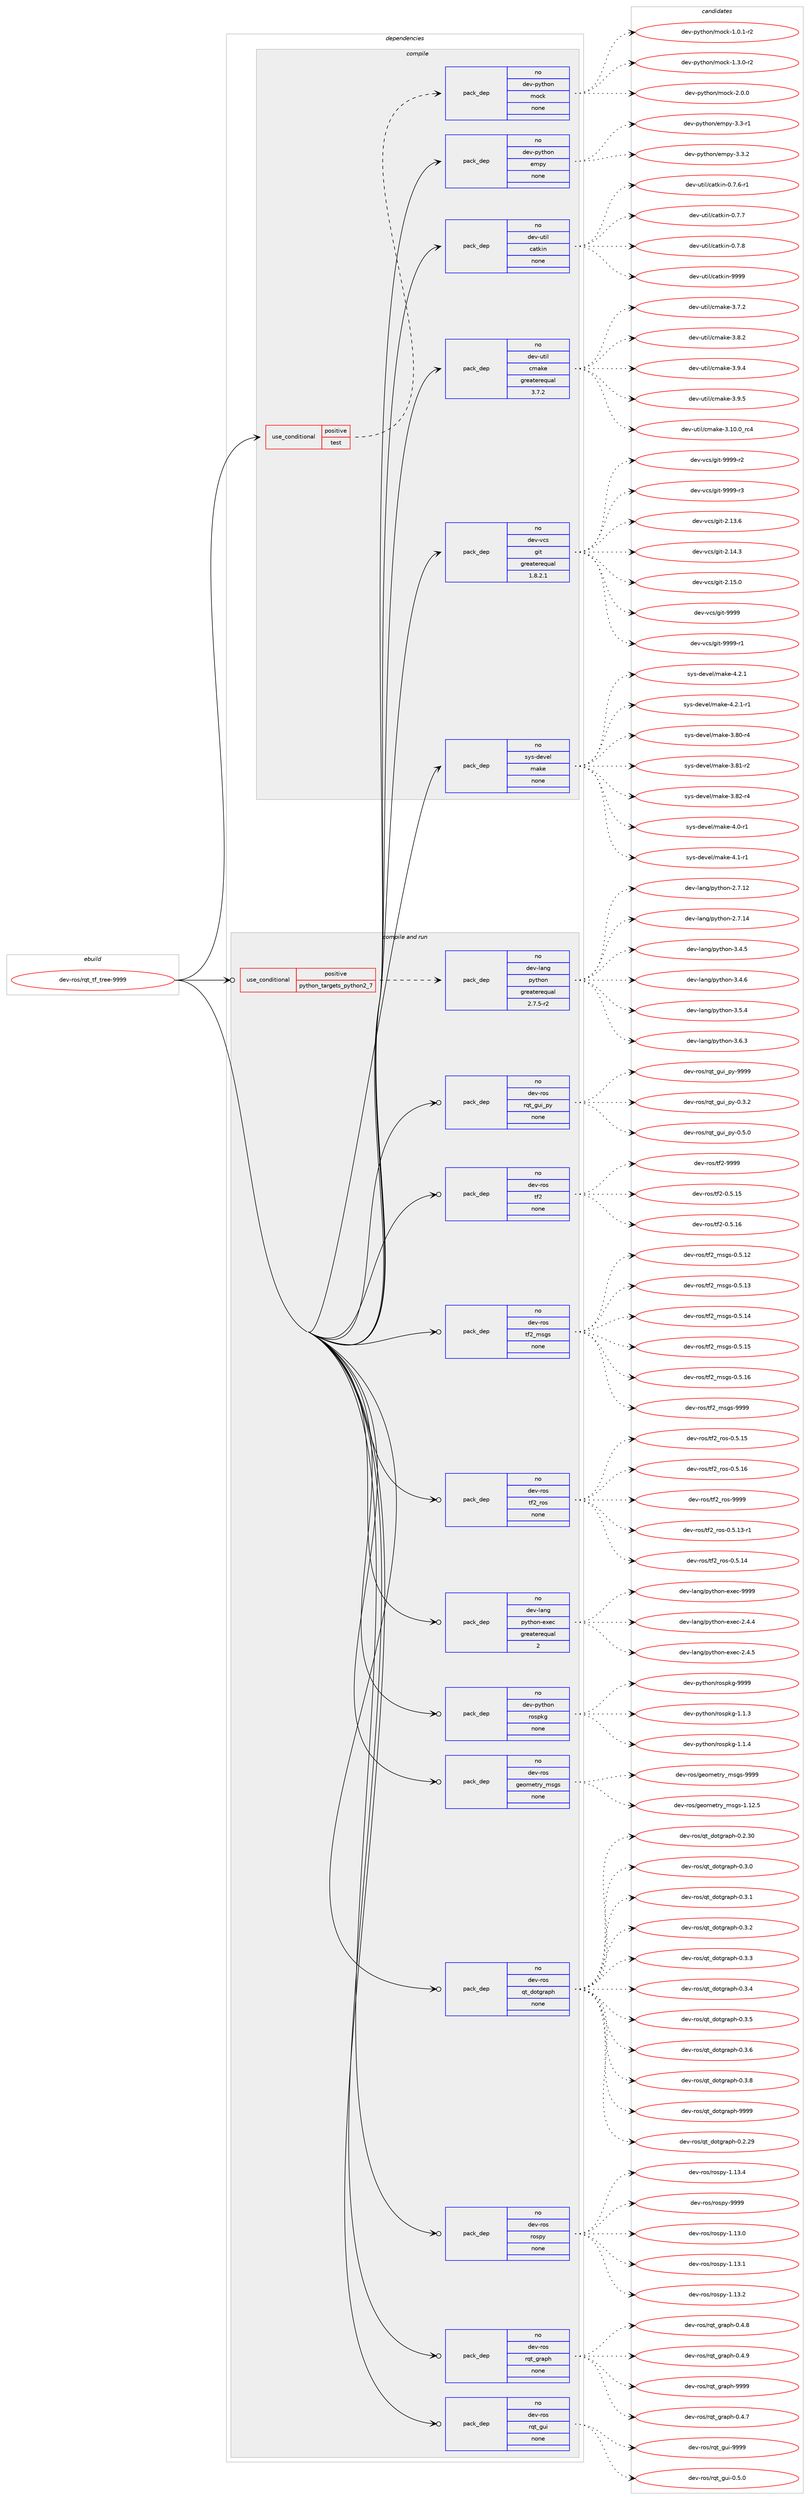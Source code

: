 digraph prolog {

# *************
# Graph options
# *************

newrank=true;
concentrate=true;
compound=true;
graph [rankdir=LR,fontname=Helvetica,fontsize=10,ranksep=1.5];#, ranksep=2.5, nodesep=0.2];
edge  [arrowhead=vee];
node  [fontname=Helvetica,fontsize=10];

# **********
# The ebuild
# **********

subgraph cluster_leftcol {
color=gray;
rank=same;
label=<<i>ebuild</i>>;
id [label="dev-ros/rqt_tf_tree-9999", color=red, width=4, href="../dev-ros/rqt_tf_tree-9999.svg"];
}

# ****************
# The dependencies
# ****************

subgraph cluster_midcol {
color=gray;
label=<<i>dependencies</i>>;
subgraph cluster_compile {
fillcolor="#eeeeee";
style=filled;
label=<<i>compile</i>>;
subgraph cond47125 {
dependency213702 [label=<<TABLE BORDER="0" CELLBORDER="1" CELLSPACING="0" CELLPADDING="4"><TR><TD ROWSPAN="3" CELLPADDING="10">use_conditional</TD></TR><TR><TD>positive</TD></TR><TR><TD>test</TD></TR></TABLE>>, shape=none, color=red];
subgraph pack162587 {
dependency213703 [label=<<TABLE BORDER="0" CELLBORDER="1" CELLSPACING="0" CELLPADDING="4" WIDTH="220"><TR><TD ROWSPAN="6" CELLPADDING="30">pack_dep</TD></TR><TR><TD WIDTH="110">no</TD></TR><TR><TD>dev-python</TD></TR><TR><TD>mock</TD></TR><TR><TD>none</TD></TR><TR><TD></TD></TR></TABLE>>, shape=none, color=blue];
}
dependency213702:e -> dependency213703:w [weight=20,style="dashed",arrowhead="vee"];
}
id:e -> dependency213702:w [weight=20,style="solid",arrowhead="vee"];
subgraph pack162588 {
dependency213704 [label=<<TABLE BORDER="0" CELLBORDER="1" CELLSPACING="0" CELLPADDING="4" WIDTH="220"><TR><TD ROWSPAN="6" CELLPADDING="30">pack_dep</TD></TR><TR><TD WIDTH="110">no</TD></TR><TR><TD>dev-python</TD></TR><TR><TD>empy</TD></TR><TR><TD>none</TD></TR><TR><TD></TD></TR></TABLE>>, shape=none, color=blue];
}
id:e -> dependency213704:w [weight=20,style="solid",arrowhead="vee"];
subgraph pack162589 {
dependency213705 [label=<<TABLE BORDER="0" CELLBORDER="1" CELLSPACING="0" CELLPADDING="4" WIDTH="220"><TR><TD ROWSPAN="6" CELLPADDING="30">pack_dep</TD></TR><TR><TD WIDTH="110">no</TD></TR><TR><TD>dev-util</TD></TR><TR><TD>catkin</TD></TR><TR><TD>none</TD></TR><TR><TD></TD></TR></TABLE>>, shape=none, color=blue];
}
id:e -> dependency213705:w [weight=20,style="solid",arrowhead="vee"];
subgraph pack162590 {
dependency213706 [label=<<TABLE BORDER="0" CELLBORDER="1" CELLSPACING="0" CELLPADDING="4" WIDTH="220"><TR><TD ROWSPAN="6" CELLPADDING="30">pack_dep</TD></TR><TR><TD WIDTH="110">no</TD></TR><TR><TD>dev-util</TD></TR><TR><TD>cmake</TD></TR><TR><TD>greaterequal</TD></TR><TR><TD>3.7.2</TD></TR></TABLE>>, shape=none, color=blue];
}
id:e -> dependency213706:w [weight=20,style="solid",arrowhead="vee"];
subgraph pack162591 {
dependency213707 [label=<<TABLE BORDER="0" CELLBORDER="1" CELLSPACING="0" CELLPADDING="4" WIDTH="220"><TR><TD ROWSPAN="6" CELLPADDING="30">pack_dep</TD></TR><TR><TD WIDTH="110">no</TD></TR><TR><TD>dev-vcs</TD></TR><TR><TD>git</TD></TR><TR><TD>greaterequal</TD></TR><TR><TD>1.8.2.1</TD></TR></TABLE>>, shape=none, color=blue];
}
id:e -> dependency213707:w [weight=20,style="solid",arrowhead="vee"];
subgraph pack162592 {
dependency213708 [label=<<TABLE BORDER="0" CELLBORDER="1" CELLSPACING="0" CELLPADDING="4" WIDTH="220"><TR><TD ROWSPAN="6" CELLPADDING="30">pack_dep</TD></TR><TR><TD WIDTH="110">no</TD></TR><TR><TD>sys-devel</TD></TR><TR><TD>make</TD></TR><TR><TD>none</TD></TR><TR><TD></TD></TR></TABLE>>, shape=none, color=blue];
}
id:e -> dependency213708:w [weight=20,style="solid",arrowhead="vee"];
}
subgraph cluster_compileandrun {
fillcolor="#eeeeee";
style=filled;
label=<<i>compile and run</i>>;
subgraph cond47126 {
dependency213709 [label=<<TABLE BORDER="0" CELLBORDER="1" CELLSPACING="0" CELLPADDING="4"><TR><TD ROWSPAN="3" CELLPADDING="10">use_conditional</TD></TR><TR><TD>positive</TD></TR><TR><TD>python_targets_python2_7</TD></TR></TABLE>>, shape=none, color=red];
subgraph pack162593 {
dependency213710 [label=<<TABLE BORDER="0" CELLBORDER="1" CELLSPACING="0" CELLPADDING="4" WIDTH="220"><TR><TD ROWSPAN="6" CELLPADDING="30">pack_dep</TD></TR><TR><TD WIDTH="110">no</TD></TR><TR><TD>dev-lang</TD></TR><TR><TD>python</TD></TR><TR><TD>greaterequal</TD></TR><TR><TD>2.7.5-r2</TD></TR></TABLE>>, shape=none, color=blue];
}
dependency213709:e -> dependency213710:w [weight=20,style="dashed",arrowhead="vee"];
}
id:e -> dependency213709:w [weight=20,style="solid",arrowhead="odotvee"];
subgraph pack162594 {
dependency213711 [label=<<TABLE BORDER="0" CELLBORDER="1" CELLSPACING="0" CELLPADDING="4" WIDTH="220"><TR><TD ROWSPAN="6" CELLPADDING="30">pack_dep</TD></TR><TR><TD WIDTH="110">no</TD></TR><TR><TD>dev-lang</TD></TR><TR><TD>python-exec</TD></TR><TR><TD>greaterequal</TD></TR><TR><TD>2</TD></TR></TABLE>>, shape=none, color=blue];
}
id:e -> dependency213711:w [weight=20,style="solid",arrowhead="odotvee"];
subgraph pack162595 {
dependency213712 [label=<<TABLE BORDER="0" CELLBORDER="1" CELLSPACING="0" CELLPADDING="4" WIDTH="220"><TR><TD ROWSPAN="6" CELLPADDING="30">pack_dep</TD></TR><TR><TD WIDTH="110">no</TD></TR><TR><TD>dev-python</TD></TR><TR><TD>rospkg</TD></TR><TR><TD>none</TD></TR><TR><TD></TD></TR></TABLE>>, shape=none, color=blue];
}
id:e -> dependency213712:w [weight=20,style="solid",arrowhead="odotvee"];
subgraph pack162596 {
dependency213713 [label=<<TABLE BORDER="0" CELLBORDER="1" CELLSPACING="0" CELLPADDING="4" WIDTH="220"><TR><TD ROWSPAN="6" CELLPADDING="30">pack_dep</TD></TR><TR><TD WIDTH="110">no</TD></TR><TR><TD>dev-ros</TD></TR><TR><TD>geometry_msgs</TD></TR><TR><TD>none</TD></TR><TR><TD></TD></TR></TABLE>>, shape=none, color=blue];
}
id:e -> dependency213713:w [weight=20,style="solid",arrowhead="odotvee"];
subgraph pack162597 {
dependency213714 [label=<<TABLE BORDER="0" CELLBORDER="1" CELLSPACING="0" CELLPADDING="4" WIDTH="220"><TR><TD ROWSPAN="6" CELLPADDING="30">pack_dep</TD></TR><TR><TD WIDTH="110">no</TD></TR><TR><TD>dev-ros</TD></TR><TR><TD>qt_dotgraph</TD></TR><TR><TD>none</TD></TR><TR><TD></TD></TR></TABLE>>, shape=none, color=blue];
}
id:e -> dependency213714:w [weight=20,style="solid",arrowhead="odotvee"];
subgraph pack162598 {
dependency213715 [label=<<TABLE BORDER="0" CELLBORDER="1" CELLSPACING="0" CELLPADDING="4" WIDTH="220"><TR><TD ROWSPAN="6" CELLPADDING="30">pack_dep</TD></TR><TR><TD WIDTH="110">no</TD></TR><TR><TD>dev-ros</TD></TR><TR><TD>rospy</TD></TR><TR><TD>none</TD></TR><TR><TD></TD></TR></TABLE>>, shape=none, color=blue];
}
id:e -> dependency213715:w [weight=20,style="solid",arrowhead="odotvee"];
subgraph pack162599 {
dependency213716 [label=<<TABLE BORDER="0" CELLBORDER="1" CELLSPACING="0" CELLPADDING="4" WIDTH="220"><TR><TD ROWSPAN="6" CELLPADDING="30">pack_dep</TD></TR><TR><TD WIDTH="110">no</TD></TR><TR><TD>dev-ros</TD></TR><TR><TD>rqt_graph</TD></TR><TR><TD>none</TD></TR><TR><TD></TD></TR></TABLE>>, shape=none, color=blue];
}
id:e -> dependency213716:w [weight=20,style="solid",arrowhead="odotvee"];
subgraph pack162600 {
dependency213717 [label=<<TABLE BORDER="0" CELLBORDER="1" CELLSPACING="0" CELLPADDING="4" WIDTH="220"><TR><TD ROWSPAN="6" CELLPADDING="30">pack_dep</TD></TR><TR><TD WIDTH="110">no</TD></TR><TR><TD>dev-ros</TD></TR><TR><TD>rqt_gui</TD></TR><TR><TD>none</TD></TR><TR><TD></TD></TR></TABLE>>, shape=none, color=blue];
}
id:e -> dependency213717:w [weight=20,style="solid",arrowhead="odotvee"];
subgraph pack162601 {
dependency213718 [label=<<TABLE BORDER="0" CELLBORDER="1" CELLSPACING="0" CELLPADDING="4" WIDTH="220"><TR><TD ROWSPAN="6" CELLPADDING="30">pack_dep</TD></TR><TR><TD WIDTH="110">no</TD></TR><TR><TD>dev-ros</TD></TR><TR><TD>rqt_gui_py</TD></TR><TR><TD>none</TD></TR><TR><TD></TD></TR></TABLE>>, shape=none, color=blue];
}
id:e -> dependency213718:w [weight=20,style="solid",arrowhead="odotvee"];
subgraph pack162602 {
dependency213719 [label=<<TABLE BORDER="0" CELLBORDER="1" CELLSPACING="0" CELLPADDING="4" WIDTH="220"><TR><TD ROWSPAN="6" CELLPADDING="30">pack_dep</TD></TR><TR><TD WIDTH="110">no</TD></TR><TR><TD>dev-ros</TD></TR><TR><TD>tf2</TD></TR><TR><TD>none</TD></TR><TR><TD></TD></TR></TABLE>>, shape=none, color=blue];
}
id:e -> dependency213719:w [weight=20,style="solid",arrowhead="odotvee"];
subgraph pack162603 {
dependency213720 [label=<<TABLE BORDER="0" CELLBORDER="1" CELLSPACING="0" CELLPADDING="4" WIDTH="220"><TR><TD ROWSPAN="6" CELLPADDING="30">pack_dep</TD></TR><TR><TD WIDTH="110">no</TD></TR><TR><TD>dev-ros</TD></TR><TR><TD>tf2_msgs</TD></TR><TR><TD>none</TD></TR><TR><TD></TD></TR></TABLE>>, shape=none, color=blue];
}
id:e -> dependency213720:w [weight=20,style="solid",arrowhead="odotvee"];
subgraph pack162604 {
dependency213721 [label=<<TABLE BORDER="0" CELLBORDER="1" CELLSPACING="0" CELLPADDING="4" WIDTH="220"><TR><TD ROWSPAN="6" CELLPADDING="30">pack_dep</TD></TR><TR><TD WIDTH="110">no</TD></TR><TR><TD>dev-ros</TD></TR><TR><TD>tf2_ros</TD></TR><TR><TD>none</TD></TR><TR><TD></TD></TR></TABLE>>, shape=none, color=blue];
}
id:e -> dependency213721:w [weight=20,style="solid",arrowhead="odotvee"];
}
subgraph cluster_run {
fillcolor="#eeeeee";
style=filled;
label=<<i>run</i>>;
}
}

# **************
# The candidates
# **************

subgraph cluster_choices {
rank=same;
color=gray;
label=<<i>candidates</i>>;

subgraph choice162587 {
color=black;
nodesep=1;
choice1001011184511212111610411111047109111991074549464846494511450 [label="dev-python/mock-1.0.1-r2", color=red, width=4,href="../dev-python/mock-1.0.1-r2.svg"];
choice1001011184511212111610411111047109111991074549465146484511450 [label="dev-python/mock-1.3.0-r2", color=red, width=4,href="../dev-python/mock-1.3.0-r2.svg"];
choice100101118451121211161041111104710911199107455046484648 [label="dev-python/mock-2.0.0", color=red, width=4,href="../dev-python/mock-2.0.0.svg"];
dependency213703:e -> choice1001011184511212111610411111047109111991074549464846494511450:w [style=dotted,weight="100"];
dependency213703:e -> choice1001011184511212111610411111047109111991074549465146484511450:w [style=dotted,weight="100"];
dependency213703:e -> choice100101118451121211161041111104710911199107455046484648:w [style=dotted,weight="100"];
}
subgraph choice162588 {
color=black;
nodesep=1;
choice1001011184511212111610411111047101109112121455146514511449 [label="dev-python/empy-3.3-r1", color=red, width=4,href="../dev-python/empy-3.3-r1.svg"];
choice1001011184511212111610411111047101109112121455146514650 [label="dev-python/empy-3.3.2", color=red, width=4,href="../dev-python/empy-3.3.2.svg"];
dependency213704:e -> choice1001011184511212111610411111047101109112121455146514511449:w [style=dotted,weight="100"];
dependency213704:e -> choice1001011184511212111610411111047101109112121455146514650:w [style=dotted,weight="100"];
}
subgraph choice162589 {
color=black;
nodesep=1;
choice100101118451171161051084799971161071051104548465546544511449 [label="dev-util/catkin-0.7.6-r1", color=red, width=4,href="../dev-util/catkin-0.7.6-r1.svg"];
choice10010111845117116105108479997116107105110454846554655 [label="dev-util/catkin-0.7.7", color=red, width=4,href="../dev-util/catkin-0.7.7.svg"];
choice10010111845117116105108479997116107105110454846554656 [label="dev-util/catkin-0.7.8", color=red, width=4,href="../dev-util/catkin-0.7.8.svg"];
choice100101118451171161051084799971161071051104557575757 [label="dev-util/catkin-9999", color=red, width=4,href="../dev-util/catkin-9999.svg"];
dependency213705:e -> choice100101118451171161051084799971161071051104548465546544511449:w [style=dotted,weight="100"];
dependency213705:e -> choice10010111845117116105108479997116107105110454846554655:w [style=dotted,weight="100"];
dependency213705:e -> choice10010111845117116105108479997116107105110454846554656:w [style=dotted,weight="100"];
dependency213705:e -> choice100101118451171161051084799971161071051104557575757:w [style=dotted,weight="100"];
}
subgraph choice162590 {
color=black;
nodesep=1;
choice1001011184511711610510847991099710710145514649484648951149952 [label="dev-util/cmake-3.10.0_rc4", color=red, width=4,href="../dev-util/cmake-3.10.0_rc4.svg"];
choice10010111845117116105108479910997107101455146554650 [label="dev-util/cmake-3.7.2", color=red, width=4,href="../dev-util/cmake-3.7.2.svg"];
choice10010111845117116105108479910997107101455146564650 [label="dev-util/cmake-3.8.2", color=red, width=4,href="../dev-util/cmake-3.8.2.svg"];
choice10010111845117116105108479910997107101455146574652 [label="dev-util/cmake-3.9.4", color=red, width=4,href="../dev-util/cmake-3.9.4.svg"];
choice10010111845117116105108479910997107101455146574653 [label="dev-util/cmake-3.9.5", color=red, width=4,href="../dev-util/cmake-3.9.5.svg"];
dependency213706:e -> choice1001011184511711610510847991099710710145514649484648951149952:w [style=dotted,weight="100"];
dependency213706:e -> choice10010111845117116105108479910997107101455146554650:w [style=dotted,weight="100"];
dependency213706:e -> choice10010111845117116105108479910997107101455146564650:w [style=dotted,weight="100"];
dependency213706:e -> choice10010111845117116105108479910997107101455146574652:w [style=dotted,weight="100"];
dependency213706:e -> choice10010111845117116105108479910997107101455146574653:w [style=dotted,weight="100"];
}
subgraph choice162591 {
color=black;
nodesep=1;
choice10010111845118991154710310511645504649514654 [label="dev-vcs/git-2.13.6", color=red, width=4,href="../dev-vcs/git-2.13.6.svg"];
choice10010111845118991154710310511645504649524651 [label="dev-vcs/git-2.14.3", color=red, width=4,href="../dev-vcs/git-2.14.3.svg"];
choice10010111845118991154710310511645504649534648 [label="dev-vcs/git-2.15.0", color=red, width=4,href="../dev-vcs/git-2.15.0.svg"];
choice1001011184511899115471031051164557575757 [label="dev-vcs/git-9999", color=red, width=4,href="../dev-vcs/git-9999.svg"];
choice10010111845118991154710310511645575757574511449 [label="dev-vcs/git-9999-r1", color=red, width=4,href="../dev-vcs/git-9999-r1.svg"];
choice10010111845118991154710310511645575757574511450 [label="dev-vcs/git-9999-r2", color=red, width=4,href="../dev-vcs/git-9999-r2.svg"];
choice10010111845118991154710310511645575757574511451 [label="dev-vcs/git-9999-r3", color=red, width=4,href="../dev-vcs/git-9999-r3.svg"];
dependency213707:e -> choice10010111845118991154710310511645504649514654:w [style=dotted,weight="100"];
dependency213707:e -> choice10010111845118991154710310511645504649524651:w [style=dotted,weight="100"];
dependency213707:e -> choice10010111845118991154710310511645504649534648:w [style=dotted,weight="100"];
dependency213707:e -> choice1001011184511899115471031051164557575757:w [style=dotted,weight="100"];
dependency213707:e -> choice10010111845118991154710310511645575757574511449:w [style=dotted,weight="100"];
dependency213707:e -> choice10010111845118991154710310511645575757574511450:w [style=dotted,weight="100"];
dependency213707:e -> choice10010111845118991154710310511645575757574511451:w [style=dotted,weight="100"];
}
subgraph choice162592 {
color=black;
nodesep=1;
choice11512111545100101118101108471099710710145514656484511452 [label="sys-devel/make-3.80-r4", color=red, width=4,href="../sys-devel/make-3.80-r4.svg"];
choice11512111545100101118101108471099710710145514656494511450 [label="sys-devel/make-3.81-r2", color=red, width=4,href="../sys-devel/make-3.81-r2.svg"];
choice11512111545100101118101108471099710710145514656504511452 [label="sys-devel/make-3.82-r4", color=red, width=4,href="../sys-devel/make-3.82-r4.svg"];
choice115121115451001011181011084710997107101455246484511449 [label="sys-devel/make-4.0-r1", color=red, width=4,href="../sys-devel/make-4.0-r1.svg"];
choice115121115451001011181011084710997107101455246494511449 [label="sys-devel/make-4.1-r1", color=red, width=4,href="../sys-devel/make-4.1-r1.svg"];
choice115121115451001011181011084710997107101455246504649 [label="sys-devel/make-4.2.1", color=red, width=4,href="../sys-devel/make-4.2.1.svg"];
choice1151211154510010111810110847109971071014552465046494511449 [label="sys-devel/make-4.2.1-r1", color=red, width=4,href="../sys-devel/make-4.2.1-r1.svg"];
dependency213708:e -> choice11512111545100101118101108471099710710145514656484511452:w [style=dotted,weight="100"];
dependency213708:e -> choice11512111545100101118101108471099710710145514656494511450:w [style=dotted,weight="100"];
dependency213708:e -> choice11512111545100101118101108471099710710145514656504511452:w [style=dotted,weight="100"];
dependency213708:e -> choice115121115451001011181011084710997107101455246484511449:w [style=dotted,weight="100"];
dependency213708:e -> choice115121115451001011181011084710997107101455246494511449:w [style=dotted,weight="100"];
dependency213708:e -> choice115121115451001011181011084710997107101455246504649:w [style=dotted,weight="100"];
dependency213708:e -> choice1151211154510010111810110847109971071014552465046494511449:w [style=dotted,weight="100"];
}
subgraph choice162593 {
color=black;
nodesep=1;
choice10010111845108971101034711212111610411111045504655464950 [label="dev-lang/python-2.7.12", color=red, width=4,href="../dev-lang/python-2.7.12.svg"];
choice10010111845108971101034711212111610411111045504655464952 [label="dev-lang/python-2.7.14", color=red, width=4,href="../dev-lang/python-2.7.14.svg"];
choice100101118451089711010347112121116104111110455146524653 [label="dev-lang/python-3.4.5", color=red, width=4,href="../dev-lang/python-3.4.5.svg"];
choice100101118451089711010347112121116104111110455146524654 [label="dev-lang/python-3.4.6", color=red, width=4,href="../dev-lang/python-3.4.6.svg"];
choice100101118451089711010347112121116104111110455146534652 [label="dev-lang/python-3.5.4", color=red, width=4,href="../dev-lang/python-3.5.4.svg"];
choice100101118451089711010347112121116104111110455146544651 [label="dev-lang/python-3.6.3", color=red, width=4,href="../dev-lang/python-3.6.3.svg"];
dependency213710:e -> choice10010111845108971101034711212111610411111045504655464950:w [style=dotted,weight="100"];
dependency213710:e -> choice10010111845108971101034711212111610411111045504655464952:w [style=dotted,weight="100"];
dependency213710:e -> choice100101118451089711010347112121116104111110455146524653:w [style=dotted,weight="100"];
dependency213710:e -> choice100101118451089711010347112121116104111110455146524654:w [style=dotted,weight="100"];
dependency213710:e -> choice100101118451089711010347112121116104111110455146534652:w [style=dotted,weight="100"];
dependency213710:e -> choice100101118451089711010347112121116104111110455146544651:w [style=dotted,weight="100"];
}
subgraph choice162594 {
color=black;
nodesep=1;
choice1001011184510897110103471121211161041111104510112010199455046524652 [label="dev-lang/python-exec-2.4.4", color=red, width=4,href="../dev-lang/python-exec-2.4.4.svg"];
choice1001011184510897110103471121211161041111104510112010199455046524653 [label="dev-lang/python-exec-2.4.5", color=red, width=4,href="../dev-lang/python-exec-2.4.5.svg"];
choice10010111845108971101034711212111610411111045101120101994557575757 [label="dev-lang/python-exec-9999", color=red, width=4,href="../dev-lang/python-exec-9999.svg"];
dependency213711:e -> choice1001011184510897110103471121211161041111104510112010199455046524652:w [style=dotted,weight="100"];
dependency213711:e -> choice1001011184510897110103471121211161041111104510112010199455046524653:w [style=dotted,weight="100"];
dependency213711:e -> choice10010111845108971101034711212111610411111045101120101994557575757:w [style=dotted,weight="100"];
}
subgraph choice162595 {
color=black;
nodesep=1;
choice1001011184511212111610411111047114111115112107103454946494651 [label="dev-python/rospkg-1.1.3", color=red, width=4,href="../dev-python/rospkg-1.1.3.svg"];
choice1001011184511212111610411111047114111115112107103454946494652 [label="dev-python/rospkg-1.1.4", color=red, width=4,href="../dev-python/rospkg-1.1.4.svg"];
choice10010111845112121116104111110471141111151121071034557575757 [label="dev-python/rospkg-9999", color=red, width=4,href="../dev-python/rospkg-9999.svg"];
dependency213712:e -> choice1001011184511212111610411111047114111115112107103454946494651:w [style=dotted,weight="100"];
dependency213712:e -> choice1001011184511212111610411111047114111115112107103454946494652:w [style=dotted,weight="100"];
dependency213712:e -> choice10010111845112121116104111110471141111151121071034557575757:w [style=dotted,weight="100"];
}
subgraph choice162596 {
color=black;
nodesep=1;
choice10010111845114111115471031011111091011161141219510911510311545494649504653 [label="dev-ros/geometry_msgs-1.12.5", color=red, width=4,href="../dev-ros/geometry_msgs-1.12.5.svg"];
choice1001011184511411111547103101111109101116114121951091151031154557575757 [label="dev-ros/geometry_msgs-9999", color=red, width=4,href="../dev-ros/geometry_msgs-9999.svg"];
dependency213713:e -> choice10010111845114111115471031011111091011161141219510911510311545494649504653:w [style=dotted,weight="100"];
dependency213713:e -> choice1001011184511411111547103101111109101116114121951091151031154557575757:w [style=dotted,weight="100"];
}
subgraph choice162597 {
color=black;
nodesep=1;
choice1001011184511411111547113116951001111161031149711210445484650465057 [label="dev-ros/qt_dotgraph-0.2.29", color=red, width=4,href="../dev-ros/qt_dotgraph-0.2.29.svg"];
choice1001011184511411111547113116951001111161031149711210445484650465148 [label="dev-ros/qt_dotgraph-0.2.30", color=red, width=4,href="../dev-ros/qt_dotgraph-0.2.30.svg"];
choice10010111845114111115471131169510011111610311497112104454846514648 [label="dev-ros/qt_dotgraph-0.3.0", color=red, width=4,href="../dev-ros/qt_dotgraph-0.3.0.svg"];
choice10010111845114111115471131169510011111610311497112104454846514649 [label="dev-ros/qt_dotgraph-0.3.1", color=red, width=4,href="../dev-ros/qt_dotgraph-0.3.1.svg"];
choice10010111845114111115471131169510011111610311497112104454846514650 [label="dev-ros/qt_dotgraph-0.3.2", color=red, width=4,href="../dev-ros/qt_dotgraph-0.3.2.svg"];
choice10010111845114111115471131169510011111610311497112104454846514651 [label="dev-ros/qt_dotgraph-0.3.3", color=red, width=4,href="../dev-ros/qt_dotgraph-0.3.3.svg"];
choice10010111845114111115471131169510011111610311497112104454846514652 [label="dev-ros/qt_dotgraph-0.3.4", color=red, width=4,href="../dev-ros/qt_dotgraph-0.3.4.svg"];
choice10010111845114111115471131169510011111610311497112104454846514653 [label="dev-ros/qt_dotgraph-0.3.5", color=red, width=4,href="../dev-ros/qt_dotgraph-0.3.5.svg"];
choice10010111845114111115471131169510011111610311497112104454846514654 [label="dev-ros/qt_dotgraph-0.3.6", color=red, width=4,href="../dev-ros/qt_dotgraph-0.3.6.svg"];
choice10010111845114111115471131169510011111610311497112104454846514656 [label="dev-ros/qt_dotgraph-0.3.8", color=red, width=4,href="../dev-ros/qt_dotgraph-0.3.8.svg"];
choice100101118451141111154711311695100111116103114971121044557575757 [label="dev-ros/qt_dotgraph-9999", color=red, width=4,href="../dev-ros/qt_dotgraph-9999.svg"];
dependency213714:e -> choice1001011184511411111547113116951001111161031149711210445484650465057:w [style=dotted,weight="100"];
dependency213714:e -> choice1001011184511411111547113116951001111161031149711210445484650465148:w [style=dotted,weight="100"];
dependency213714:e -> choice10010111845114111115471131169510011111610311497112104454846514648:w [style=dotted,weight="100"];
dependency213714:e -> choice10010111845114111115471131169510011111610311497112104454846514649:w [style=dotted,weight="100"];
dependency213714:e -> choice10010111845114111115471131169510011111610311497112104454846514650:w [style=dotted,weight="100"];
dependency213714:e -> choice10010111845114111115471131169510011111610311497112104454846514651:w [style=dotted,weight="100"];
dependency213714:e -> choice10010111845114111115471131169510011111610311497112104454846514652:w [style=dotted,weight="100"];
dependency213714:e -> choice10010111845114111115471131169510011111610311497112104454846514653:w [style=dotted,weight="100"];
dependency213714:e -> choice10010111845114111115471131169510011111610311497112104454846514654:w [style=dotted,weight="100"];
dependency213714:e -> choice10010111845114111115471131169510011111610311497112104454846514656:w [style=dotted,weight="100"];
dependency213714:e -> choice100101118451141111154711311695100111116103114971121044557575757:w [style=dotted,weight="100"];
}
subgraph choice162598 {
color=black;
nodesep=1;
choice100101118451141111154711411111511212145494649514648 [label="dev-ros/rospy-1.13.0", color=red, width=4,href="../dev-ros/rospy-1.13.0.svg"];
choice100101118451141111154711411111511212145494649514649 [label="dev-ros/rospy-1.13.1", color=red, width=4,href="../dev-ros/rospy-1.13.1.svg"];
choice100101118451141111154711411111511212145494649514650 [label="dev-ros/rospy-1.13.2", color=red, width=4,href="../dev-ros/rospy-1.13.2.svg"];
choice100101118451141111154711411111511212145494649514652 [label="dev-ros/rospy-1.13.4", color=red, width=4,href="../dev-ros/rospy-1.13.4.svg"];
choice10010111845114111115471141111151121214557575757 [label="dev-ros/rospy-9999", color=red, width=4,href="../dev-ros/rospy-9999.svg"];
dependency213715:e -> choice100101118451141111154711411111511212145494649514648:w [style=dotted,weight="100"];
dependency213715:e -> choice100101118451141111154711411111511212145494649514649:w [style=dotted,weight="100"];
dependency213715:e -> choice100101118451141111154711411111511212145494649514650:w [style=dotted,weight="100"];
dependency213715:e -> choice100101118451141111154711411111511212145494649514652:w [style=dotted,weight="100"];
dependency213715:e -> choice10010111845114111115471141111151121214557575757:w [style=dotted,weight="100"];
}
subgraph choice162599 {
color=black;
nodesep=1;
choice10010111845114111115471141131169510311497112104454846524655 [label="dev-ros/rqt_graph-0.4.7", color=red, width=4,href="../dev-ros/rqt_graph-0.4.7.svg"];
choice10010111845114111115471141131169510311497112104454846524656 [label="dev-ros/rqt_graph-0.4.8", color=red, width=4,href="../dev-ros/rqt_graph-0.4.8.svg"];
choice10010111845114111115471141131169510311497112104454846524657 [label="dev-ros/rqt_graph-0.4.9", color=red, width=4,href="../dev-ros/rqt_graph-0.4.9.svg"];
choice100101118451141111154711411311695103114971121044557575757 [label="dev-ros/rqt_graph-9999", color=red, width=4,href="../dev-ros/rqt_graph-9999.svg"];
dependency213716:e -> choice10010111845114111115471141131169510311497112104454846524655:w [style=dotted,weight="100"];
dependency213716:e -> choice10010111845114111115471141131169510311497112104454846524656:w [style=dotted,weight="100"];
dependency213716:e -> choice10010111845114111115471141131169510311497112104454846524657:w [style=dotted,weight="100"];
dependency213716:e -> choice100101118451141111154711411311695103114971121044557575757:w [style=dotted,weight="100"];
}
subgraph choice162600 {
color=black;
nodesep=1;
choice100101118451141111154711411311695103117105454846534648 [label="dev-ros/rqt_gui-0.5.0", color=red, width=4,href="../dev-ros/rqt_gui-0.5.0.svg"];
choice1001011184511411111547114113116951031171054557575757 [label="dev-ros/rqt_gui-9999", color=red, width=4,href="../dev-ros/rqt_gui-9999.svg"];
dependency213717:e -> choice100101118451141111154711411311695103117105454846534648:w [style=dotted,weight="100"];
dependency213717:e -> choice1001011184511411111547114113116951031171054557575757:w [style=dotted,weight="100"];
}
subgraph choice162601 {
color=black;
nodesep=1;
choice10010111845114111115471141131169510311710595112121454846514650 [label="dev-ros/rqt_gui_py-0.3.2", color=red, width=4,href="../dev-ros/rqt_gui_py-0.3.2.svg"];
choice10010111845114111115471141131169510311710595112121454846534648 [label="dev-ros/rqt_gui_py-0.5.0", color=red, width=4,href="../dev-ros/rqt_gui_py-0.5.0.svg"];
choice100101118451141111154711411311695103117105951121214557575757 [label="dev-ros/rqt_gui_py-9999", color=red, width=4,href="../dev-ros/rqt_gui_py-9999.svg"];
dependency213718:e -> choice10010111845114111115471141131169510311710595112121454846514650:w [style=dotted,weight="100"];
dependency213718:e -> choice10010111845114111115471141131169510311710595112121454846534648:w [style=dotted,weight="100"];
dependency213718:e -> choice100101118451141111154711411311695103117105951121214557575757:w [style=dotted,weight="100"];
}
subgraph choice162602 {
color=black;
nodesep=1;
choice10010111845114111115471161025045484653464953 [label="dev-ros/tf2-0.5.15", color=red, width=4,href="../dev-ros/tf2-0.5.15.svg"];
choice10010111845114111115471161025045484653464954 [label="dev-ros/tf2-0.5.16", color=red, width=4,href="../dev-ros/tf2-0.5.16.svg"];
choice1001011184511411111547116102504557575757 [label="dev-ros/tf2-9999", color=red, width=4,href="../dev-ros/tf2-9999.svg"];
dependency213719:e -> choice10010111845114111115471161025045484653464953:w [style=dotted,weight="100"];
dependency213719:e -> choice10010111845114111115471161025045484653464954:w [style=dotted,weight="100"];
dependency213719:e -> choice1001011184511411111547116102504557575757:w [style=dotted,weight="100"];
}
subgraph choice162603 {
color=black;
nodesep=1;
choice1001011184511411111547116102509510911510311545484653464950 [label="dev-ros/tf2_msgs-0.5.12", color=red, width=4,href="../dev-ros/tf2_msgs-0.5.12.svg"];
choice1001011184511411111547116102509510911510311545484653464951 [label="dev-ros/tf2_msgs-0.5.13", color=red, width=4,href="../dev-ros/tf2_msgs-0.5.13.svg"];
choice1001011184511411111547116102509510911510311545484653464952 [label="dev-ros/tf2_msgs-0.5.14", color=red, width=4,href="../dev-ros/tf2_msgs-0.5.14.svg"];
choice1001011184511411111547116102509510911510311545484653464953 [label="dev-ros/tf2_msgs-0.5.15", color=red, width=4,href="../dev-ros/tf2_msgs-0.5.15.svg"];
choice1001011184511411111547116102509510911510311545484653464954 [label="dev-ros/tf2_msgs-0.5.16", color=red, width=4,href="../dev-ros/tf2_msgs-0.5.16.svg"];
choice100101118451141111154711610250951091151031154557575757 [label="dev-ros/tf2_msgs-9999", color=red, width=4,href="../dev-ros/tf2_msgs-9999.svg"];
dependency213720:e -> choice1001011184511411111547116102509510911510311545484653464950:w [style=dotted,weight="100"];
dependency213720:e -> choice1001011184511411111547116102509510911510311545484653464951:w [style=dotted,weight="100"];
dependency213720:e -> choice1001011184511411111547116102509510911510311545484653464952:w [style=dotted,weight="100"];
dependency213720:e -> choice1001011184511411111547116102509510911510311545484653464953:w [style=dotted,weight="100"];
dependency213720:e -> choice1001011184511411111547116102509510911510311545484653464954:w [style=dotted,weight="100"];
dependency213720:e -> choice100101118451141111154711610250951091151031154557575757:w [style=dotted,weight="100"];
}
subgraph choice162604 {
color=black;
nodesep=1;
choice10010111845114111115471161025095114111115454846534649514511449 [label="dev-ros/tf2_ros-0.5.13-r1", color=red, width=4,href="../dev-ros/tf2_ros-0.5.13-r1.svg"];
choice1001011184511411111547116102509511411111545484653464952 [label="dev-ros/tf2_ros-0.5.14", color=red, width=4,href="../dev-ros/tf2_ros-0.5.14.svg"];
choice1001011184511411111547116102509511411111545484653464953 [label="dev-ros/tf2_ros-0.5.15", color=red, width=4,href="../dev-ros/tf2_ros-0.5.15.svg"];
choice1001011184511411111547116102509511411111545484653464954 [label="dev-ros/tf2_ros-0.5.16", color=red, width=4,href="../dev-ros/tf2_ros-0.5.16.svg"];
choice100101118451141111154711610250951141111154557575757 [label="dev-ros/tf2_ros-9999", color=red, width=4,href="../dev-ros/tf2_ros-9999.svg"];
dependency213721:e -> choice10010111845114111115471161025095114111115454846534649514511449:w [style=dotted,weight="100"];
dependency213721:e -> choice1001011184511411111547116102509511411111545484653464952:w [style=dotted,weight="100"];
dependency213721:e -> choice1001011184511411111547116102509511411111545484653464953:w [style=dotted,weight="100"];
dependency213721:e -> choice1001011184511411111547116102509511411111545484653464954:w [style=dotted,weight="100"];
dependency213721:e -> choice100101118451141111154711610250951141111154557575757:w [style=dotted,weight="100"];
}
}

}

